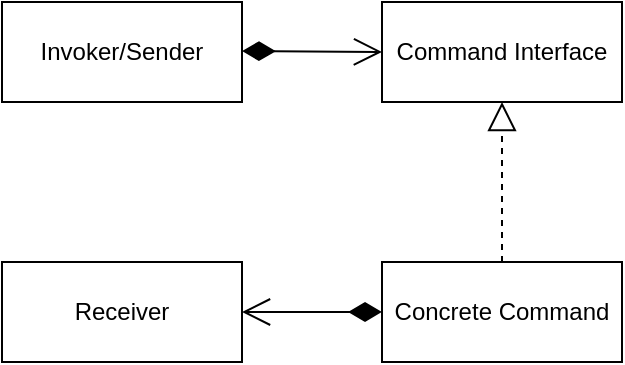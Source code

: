 <mxfile>
    <diagram id="Dc6lK2U659ISjnpIEIiJ" name="Page-1">
        <mxGraphModel dx="1231" dy="431" grid="1" gridSize="10" guides="1" tooltips="1" connect="1" arrows="1" fold="1" page="1" pageScale="1" pageWidth="827" pageHeight="1169" math="0" shadow="0">
            <root>
                <mxCell id="0"/>
                <mxCell id="1" parent="0"/>
                <mxCell id="2" value="Invoker/Sender" style="rounded=0;whiteSpace=wrap;html=1;" vertex="1" parent="1">
                    <mxGeometry x="110" y="160" width="120" height="50" as="geometry"/>
                </mxCell>
                <mxCell id="3" value="Command Interface" style="rounded=0;whiteSpace=wrap;html=1;" vertex="1" parent="1">
                    <mxGeometry x="300" y="160" width="120" height="50" as="geometry"/>
                </mxCell>
                <mxCell id="5" value="Concrete Command" style="rounded=0;whiteSpace=wrap;html=1;" vertex="1" parent="1">
                    <mxGeometry x="300" y="290" width="120" height="50" as="geometry"/>
                </mxCell>
                <mxCell id="7" value="" style="endArrow=block;dashed=1;endFill=0;endSize=12;html=1;exitX=0.5;exitY=0;exitDx=0;exitDy=0;entryX=0.5;entryY=1;entryDx=0;entryDy=0;" edge="1" parent="1" source="5" target="3">
                    <mxGeometry width="160" relative="1" as="geometry">
                        <mxPoint x="510" y="240" as="sourcePoint"/>
                        <mxPoint x="670" y="240" as="targetPoint"/>
                    </mxGeometry>
                </mxCell>
                <mxCell id="8" value="Receiver" style="rounded=0;whiteSpace=wrap;html=1;" vertex="1" parent="1">
                    <mxGeometry x="110" y="290" width="120" height="50" as="geometry"/>
                </mxCell>
                <mxCell id="9" value="" style="endArrow=open;html=1;endSize=12;startArrow=diamondThin;startSize=14;startFill=1;edgeStyle=orthogonalEdgeStyle;align=left;verticalAlign=bottom;entryX=0;entryY=0.5;entryDx=0;entryDy=0;" edge="1" parent="1" target="3">
                    <mxGeometry x="-1" y="3" relative="1" as="geometry">
                        <mxPoint x="230" y="184.5" as="sourcePoint"/>
                        <mxPoint x="390" y="184.5" as="targetPoint"/>
                    </mxGeometry>
                </mxCell>
                <mxCell id="10" value="" style="endArrow=open;html=1;endSize=12;startArrow=diamondThin;startSize=14;startFill=1;edgeStyle=orthogonalEdgeStyle;align=left;verticalAlign=bottom;entryX=1;entryY=0.5;entryDx=0;entryDy=0;exitX=0;exitY=0.5;exitDx=0;exitDy=0;" edge="1" parent="1" source="5" target="8">
                    <mxGeometry x="-1" y="3" relative="1" as="geometry">
                        <mxPoint x="260.0" y="259.47" as="sourcePoint"/>
                        <mxPoint x="330.0" y="259.97" as="targetPoint"/>
                    </mxGeometry>
                </mxCell>
            </root>
        </mxGraphModel>
    </diagram>
</mxfile>